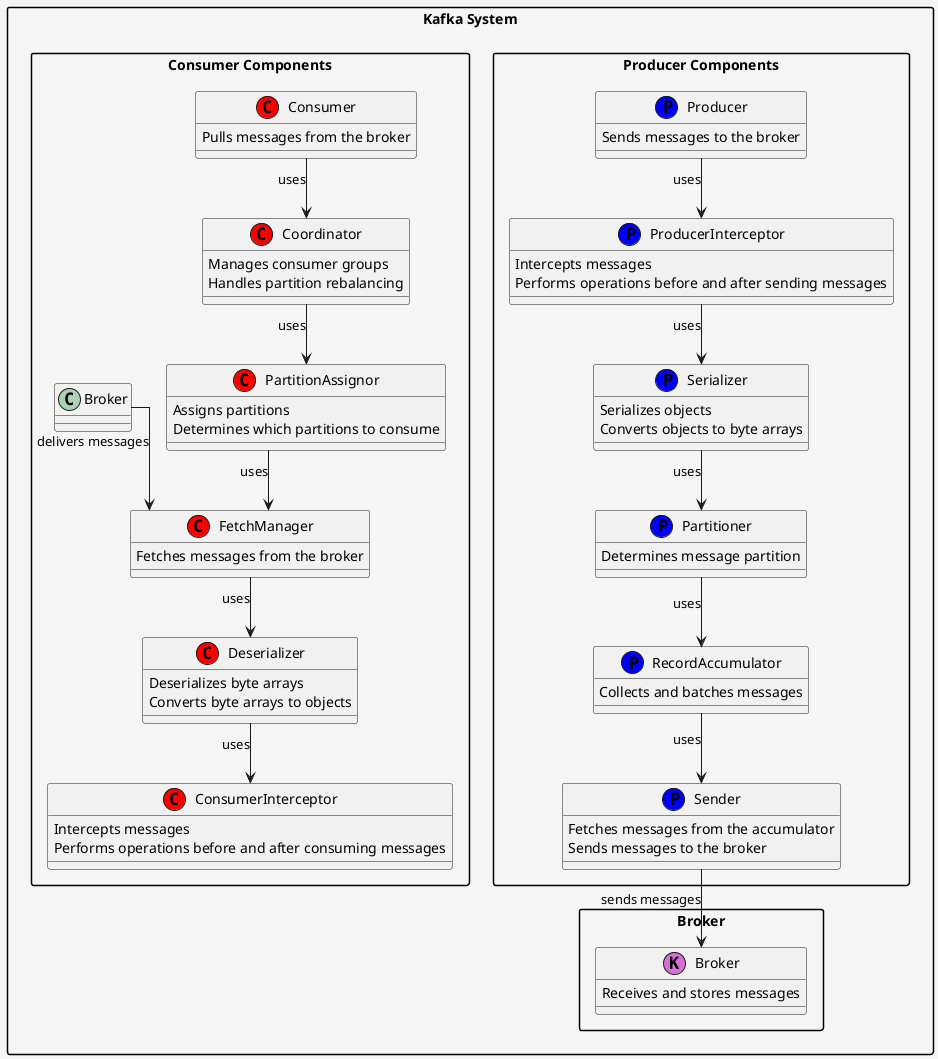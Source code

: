 @startuml
skinparam backgroundColor #F5F5F5
skinparam packageStyle rectangle
skinparam linetype ortho

package "Kafka System" {

    package "Producer Components" {
        class Producer << (P,blue) >> {
            Sends messages to the broker
        }
        class ProducerInterceptor << (P,blue) >> {
            Intercepts messages
            Performs operations before and after sending messages
        }
        class Serializer << (P,blue) >> {
            Serializes objects
            Converts objects to byte arrays
        }
        class Partitioner << (P,blue) >> {
            Determines message partition
        }
        class RecordAccumulator << (P,blue) >> {
            Collects and batches messages
        }
        class Sender << (P,blue) >> {
            Fetches messages from the accumulator
            Sends messages to the broker
        }

        Producer --> ProducerInterceptor : uses
        ProducerInterceptor --> Serializer : uses
        Serializer --> Partitioner : uses
        Partitioner --> RecordAccumulator : uses
        RecordAccumulator --> Sender : uses
    }

    package "Broker" {
        class Broker << (K,orchid) >> {
            Receives and stores messages
        }
        
        Sender --> Broker : sends messages
    }

    package "Consumer Components" {
        class Consumer << (C,red) >> {
            Pulls messages from the broker
        }
        class Coordinator << (C,red) >> {
            Manages consumer groups
            Handles partition rebalancing
        }
        class PartitionAssignor << (C,red) >> {
            Assigns partitions
            Determines which partitions to consume
        }
        class FetchManager << (C,red) >> {
            Fetches messages from the broker
        }
        class Deserializer << (C,red) >> {
            Deserializes byte arrays
            Converts byte arrays to objects
        }
        class ConsumerInterceptor << (C,red) >> {
            Intercepts messages
            Performs operations before and after consuming messages
        }

        Consumer --> Coordinator : uses
        Coordinator --> PartitionAssignor : uses
        PartitionAssignor --> FetchManager : uses
        FetchManager --> Deserializer : uses
        Deserializer --> ConsumerInterceptor : uses
        Broker --> FetchManager : delivers messages
    }
}

@enduml
